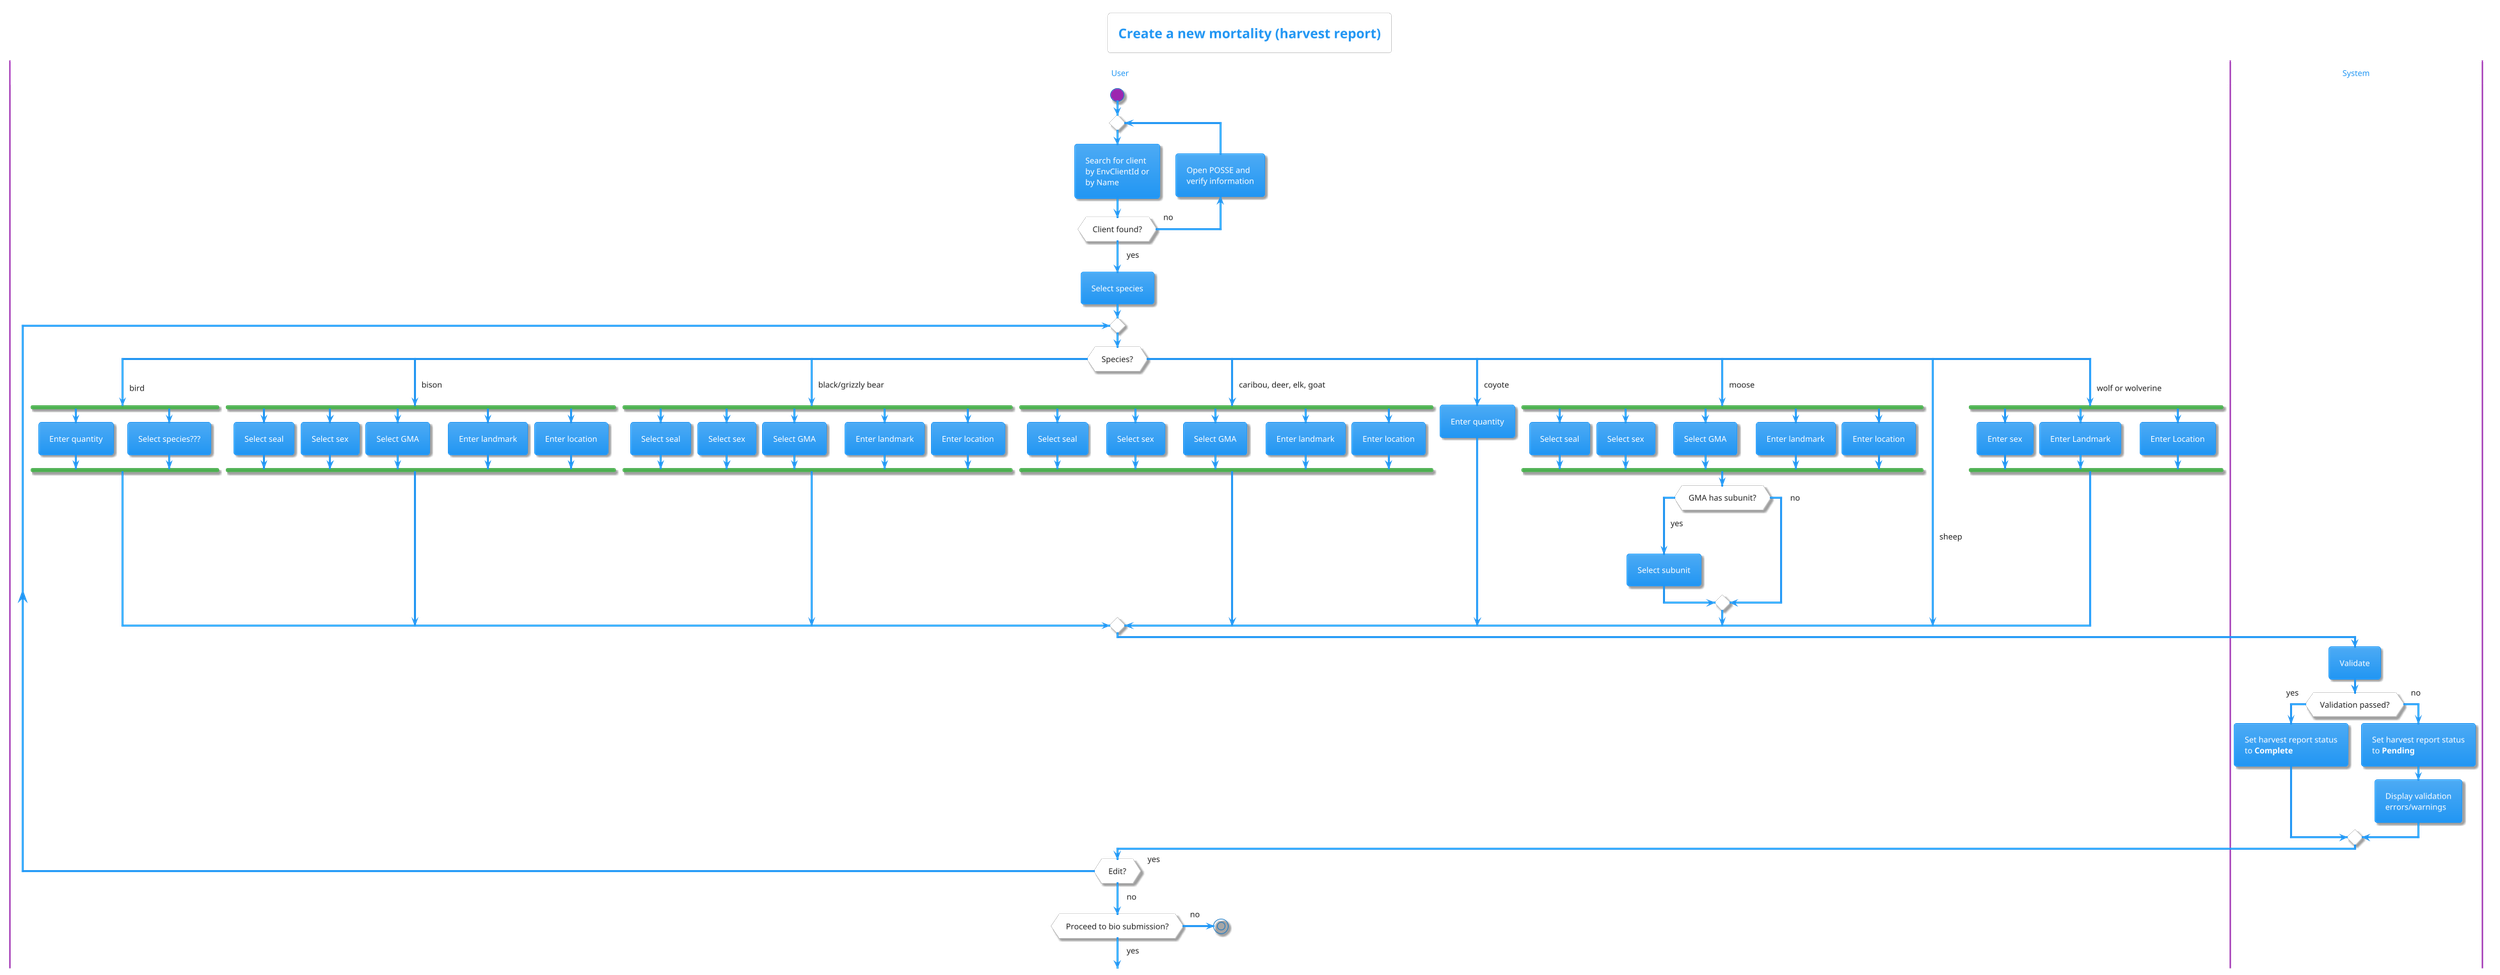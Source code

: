 @startuml new-mortality-activity-diagram
!theme materia
title Create a new mortality (harvest report)
|User|

start
repeat
    :Search for client
    by EnvClientId or
    by Name;
    backward:Open POSSE and
    verify information;
repeat while (Client found?) is (no)
-> yes;
:Select species;
repeat
    switch (Species?)
    case (bird)
    fork
        :Enter quantity;
    fork again
        :Select species???;
    end fork
    case (bison)
    fork
        :Select seal;
    fork again
        :Select sex;
    fork again
        :Select GMA;
    fork again
        :Enter landmark;
    fork again
        :Enter location;
    end fork
    case (black/grizzly bear)
    fork
        :Select seal;
    fork again
        :Select sex;
    fork again
        :Select GMA;
    fork again
        :Enter landmark;
    fork again
        :Enter location;
    end fork
    case (caribou, deer, elk, goat)
    fork
        :Select seal;
    fork again
        :Select sex;
    fork again
        :Select GMA;
    fork again
        :Enter landmark;
    fork again
        :Enter location;
    end fork
    case (coyote)
    :Enter quantity;
    case (moose)
    fork
        :Select seal;
    fork again
        :Select sex;
    fork again
        :Select GMA;
    fork again
        :Enter landmark;
    fork again
        :Enter location;
    end fork
    switch (GMA has subunit?)
    case (yes)
    :Select subunit;
    case (no)
    endswitch
    case (sheep)
    case (wolf or wolverine)
    fork
        :Enter sex;
    fork again
        :Enter Landmark;
    fork again
        :Enter Location;
    end fork
    endswitch
    |System|
    :Validate;
    if (Validation passed?) then (yes)
        :Set harvest report status
        to **Complete**;
    else (no)
        :Set harvest report status
        to **Pending**;
        :Display validation
        errors/warnings;
    endif
    |User|
repeat while (Edit?) is (yes)
-> no;
if (Proceed to bio submission?) then (yes)

else (no)
    stop

    @enduml